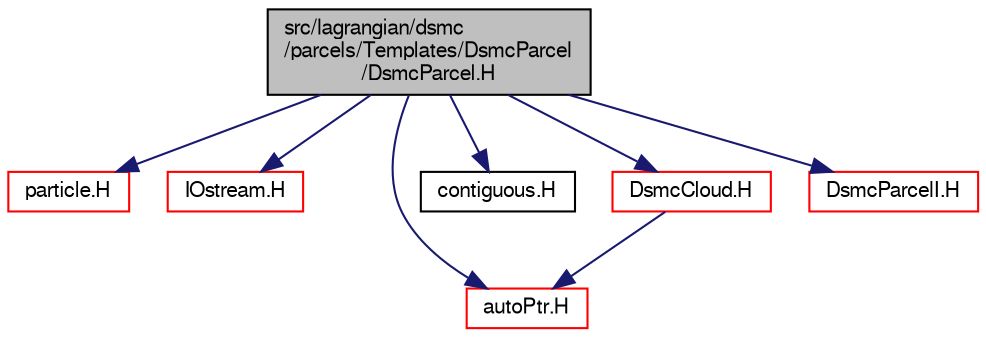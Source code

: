 digraph "src/lagrangian/dsmc/parcels/Templates/DsmcParcel/DsmcParcel.H"
{
  bgcolor="transparent";
  edge [fontname="FreeSans",fontsize="10",labelfontname="FreeSans",labelfontsize="10"];
  node [fontname="FreeSans",fontsize="10",shape=record];
  Node0 [label="src/lagrangian/dsmc\l/parcels/Templates/DsmcParcel\l/DsmcParcel.H",height=0.2,width=0.4,color="black", fillcolor="grey75", style="filled", fontcolor="black"];
  Node0 -> Node1 [color="midnightblue",fontsize="10",style="solid",fontname="FreeSans"];
  Node1 [label="particle.H",height=0.2,width=0.4,color="red",URL="$a04889.html"];
  Node0 -> Node33 [color="midnightblue",fontsize="10",style="solid",fontname="FreeSans"];
  Node33 [label="IOstream.H",height=0.2,width=0.4,color="red",URL="$a09086.html"];
  Node0 -> Node62 [color="midnightblue",fontsize="10",style="solid",fontname="FreeSans"];
  Node62 [label="autoPtr.H",height=0.2,width=0.4,color="red",URL="$a11078.html"];
  Node0 -> Node46 [color="midnightblue",fontsize="10",style="solid",fontname="FreeSans"];
  Node46 [label="contiguous.H",height=0.2,width=0.4,color="black",URL="$a12185.html",tooltip="Template function to specify if the data of a type are contiguous. "];
  Node0 -> Node295 [color="midnightblue",fontsize="10",style="solid",fontname="FreeSans"];
  Node295 [label="DsmcCloud.H",height=0.2,width=0.4,color="red",URL="$a05027.html"];
  Node295 -> Node62 [color="midnightblue",fontsize="10",style="solid",fontname="FreeSans"];
  Node0 -> Node368 [color="midnightblue",fontsize="10",style="solid",fontname="FreeSans"];
  Node368 [label="DsmcParcelI.H",height=0.2,width=0.4,color="red",URL="$a05057.html"];
}

